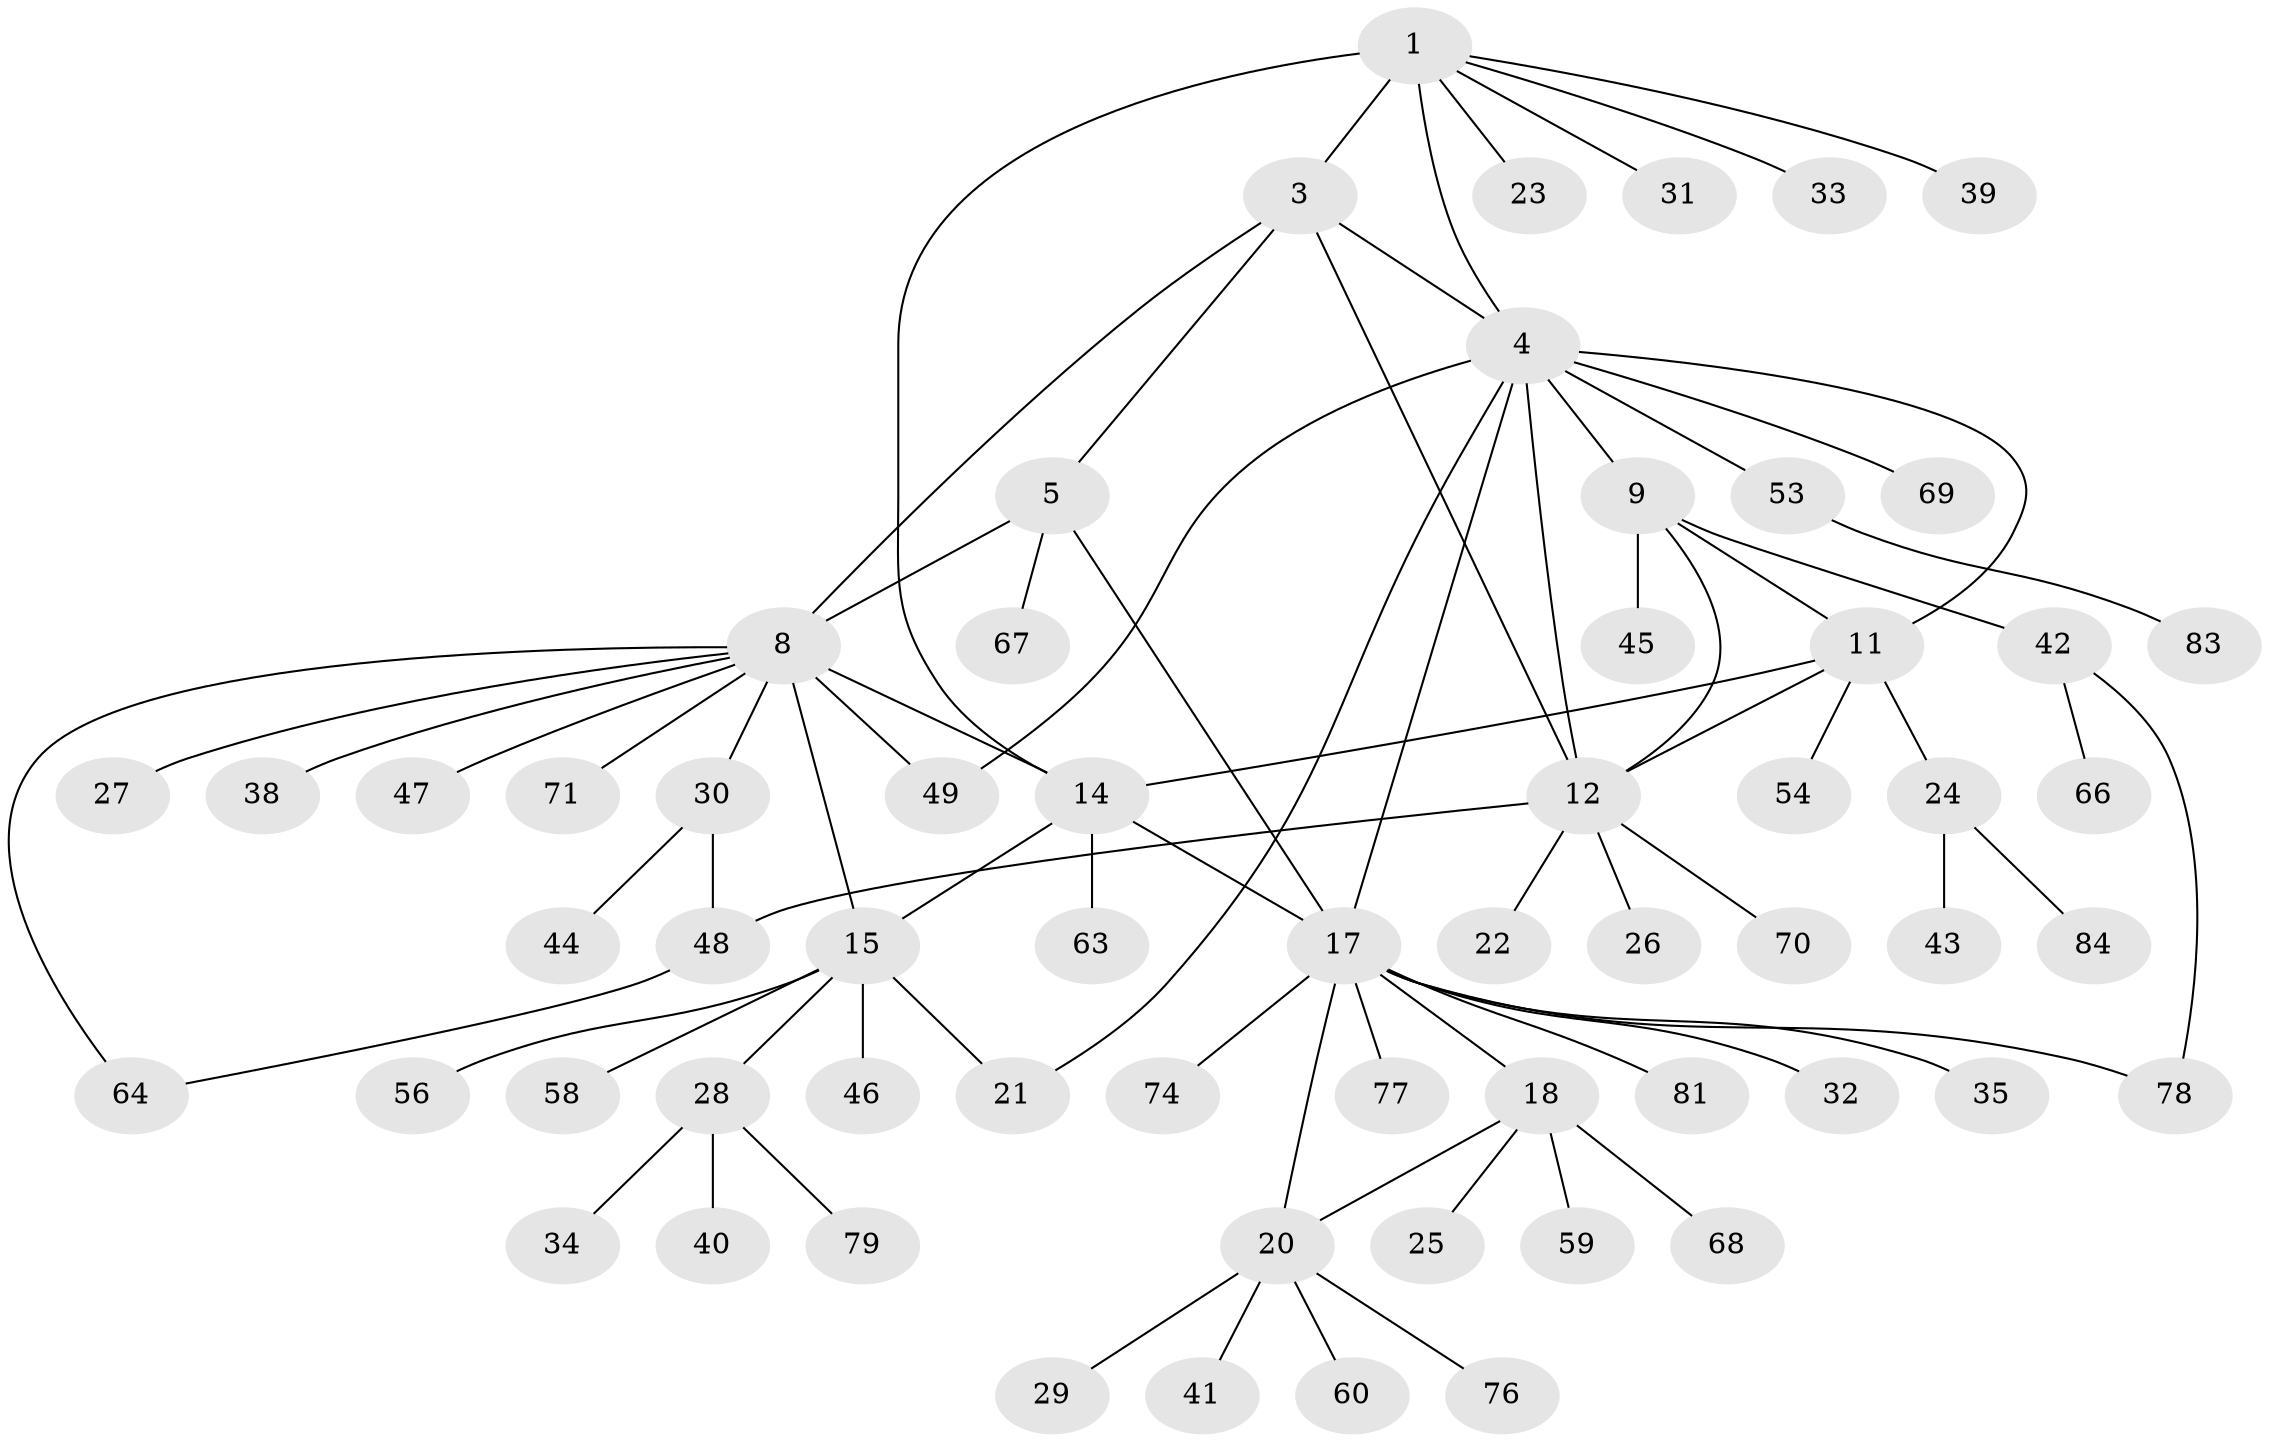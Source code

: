 // original degree distribution, {8: 0.047619047619047616, 3: 0.047619047619047616, 4: 0.08333333333333333, 5: 0.023809523809523808, 7: 0.023809523809523808, 6: 0.047619047619047616, 9: 0.023809523809523808, 12: 0.011904761904761904, 2: 0.11904761904761904, 1: 0.5714285714285714}
// Generated by graph-tools (version 1.1) at 2025/42/03/06/25 10:42:11]
// undirected, 62 vertices, 78 edges
graph export_dot {
graph [start="1"]
  node [color=gray90,style=filled];
  1 [super="+2"];
  3 [super="+6"];
  4 [super="+10"];
  5 [super="+7"];
  8 [super="+13"];
  9 [super="+52"];
  11 [super="+75"];
  12 [super="+61"];
  14 [super="+16"];
  15 [super="+37"];
  17 [super="+19"];
  18 [super="+51"];
  20 [super="+50"];
  21;
  22;
  23;
  24 [super="+80"];
  25;
  26;
  27;
  28 [super="+36"];
  29 [super="+62"];
  30 [super="+65"];
  31;
  32;
  33;
  34;
  35;
  38 [super="+82"];
  39;
  40;
  41;
  42 [super="+72"];
  43;
  44;
  45;
  46;
  47;
  48 [super="+57"];
  49 [super="+55"];
  53 [super="+73"];
  54;
  56;
  58;
  59;
  60;
  63;
  64;
  66;
  67;
  68;
  69;
  70;
  71;
  74;
  76;
  77;
  78;
  79;
  81;
  83;
  84;
  1 -- 3 [weight=2];
  1 -- 4 [weight=2];
  1 -- 23;
  1 -- 31;
  1 -- 33;
  1 -- 39;
  1 -- 14;
  3 -- 4;
  3 -- 5 [weight=2];
  3 -- 8;
  3 -- 12;
  4 -- 21;
  4 -- 53;
  4 -- 69;
  4 -- 17 [weight=2];
  4 -- 49;
  4 -- 9;
  4 -- 11;
  4 -- 12;
  5 -- 8 [weight=2];
  5 -- 67;
  5 -- 17;
  8 -- 30;
  8 -- 38;
  8 -- 71;
  8 -- 64;
  8 -- 14 [weight=2];
  8 -- 47;
  8 -- 15;
  8 -- 49;
  8 -- 27;
  9 -- 11;
  9 -- 12;
  9 -- 42;
  9 -- 45;
  11 -- 12;
  11 -- 24;
  11 -- 54;
  11 -- 14;
  12 -- 22;
  12 -- 26;
  12 -- 48;
  12 -- 70;
  14 -- 15 [weight=2];
  14 -- 63;
  14 -- 17;
  15 -- 21;
  15 -- 28;
  15 -- 46;
  15 -- 56;
  15 -- 58;
  17 -- 18 [weight=2];
  17 -- 20 [weight=2];
  17 -- 77;
  17 -- 32;
  17 -- 35;
  17 -- 74;
  17 -- 78;
  17 -- 81;
  18 -- 20;
  18 -- 25;
  18 -- 59;
  18 -- 68;
  20 -- 29;
  20 -- 41;
  20 -- 60;
  20 -- 76;
  24 -- 43;
  24 -- 84;
  28 -- 34;
  28 -- 79;
  28 -- 40;
  30 -- 44;
  30 -- 48;
  42 -- 66;
  42 -- 78;
  48 -- 64;
  53 -- 83;
}
